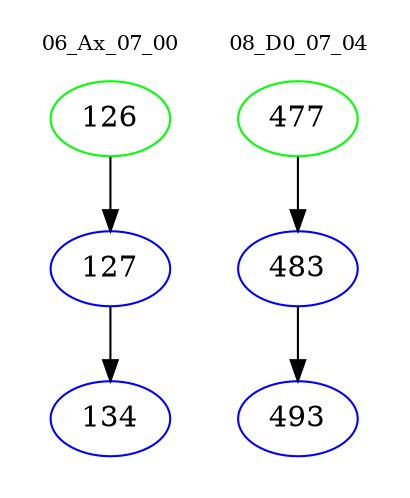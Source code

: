 digraph{
subgraph cluster_0 {
color = white
label = "06_Ax_07_00";
fontsize=10;
T0_126 [label="126", color="green"]
T0_126 -> T0_127 [color="black"]
T0_127 [label="127", color="blue"]
T0_127 -> T0_134 [color="black"]
T0_134 [label="134", color="blue"]
}
subgraph cluster_1 {
color = white
label = "08_D0_07_04";
fontsize=10;
T1_477 [label="477", color="green"]
T1_477 -> T1_483 [color="black"]
T1_483 [label="483", color="blue"]
T1_483 -> T1_493 [color="black"]
T1_493 [label="493", color="blue"]
}
}
